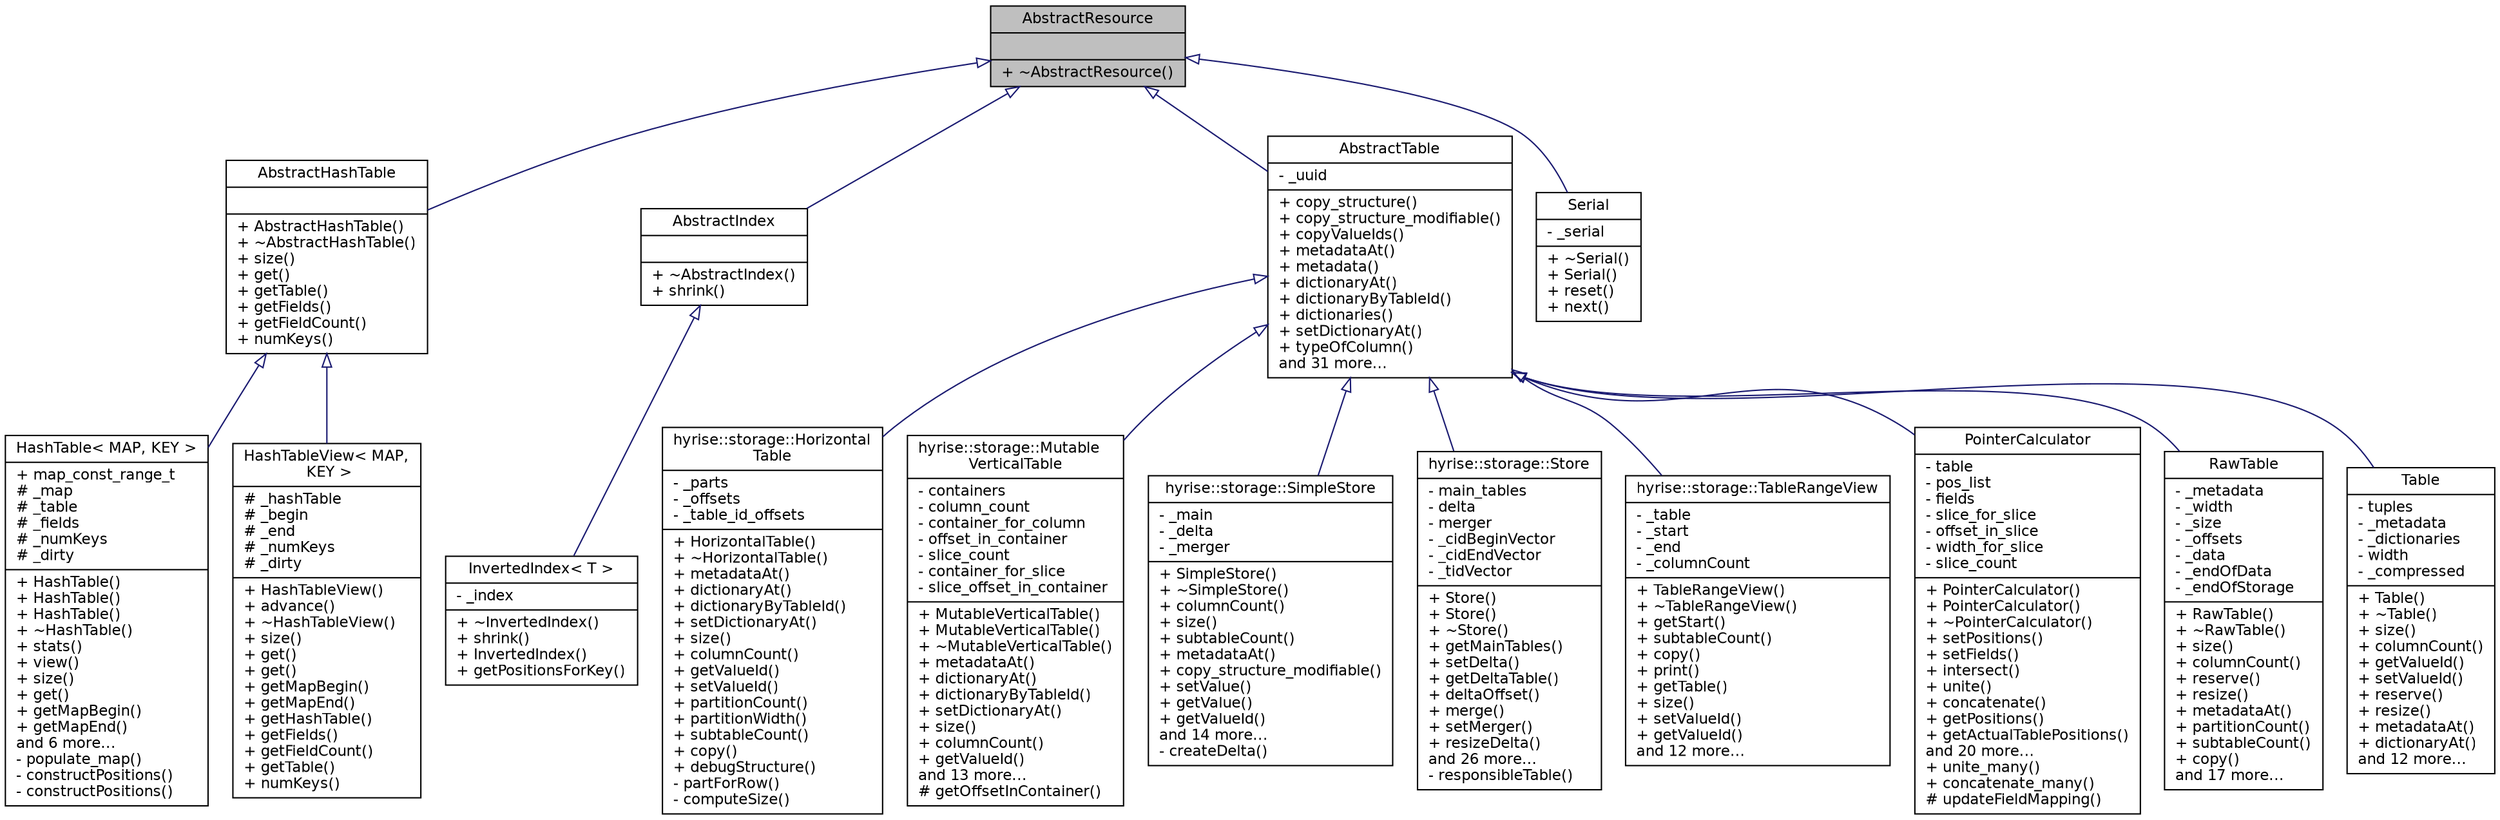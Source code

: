 digraph "AbstractResource"
{
  edge [fontname="Helvetica",fontsize="11",labelfontname="Helvetica",labelfontsize="11"];
  node [fontname="Helvetica",fontsize="11",shape=record];
  Node1 [label="{AbstractResource\n||+ ~AbstractResource()\l}",height=0.2,width=0.4,color="black", fillcolor="grey75", style="filled" fontcolor="black"];
  Node1 -> Node2 [dir="back",color="midnightblue",fontsize="11",style="solid",arrowtail="onormal",fontname="Helvetica"];
  Node2 [label="{AbstractHashTable\n||+ AbstractHashTable()\l+ ~AbstractHashTable()\l+ size()\l+ get()\l+ getTable()\l+ getFields()\l+ getFieldCount()\l+ numKeys()\l}",height=0.2,width=0.4,color="black", fillcolor="white", style="filled",URL="$class_abstract_hash_table.html",tooltip="HashTable that maps table cells&#39; hashed values of arbitrary columns to their rows."];
  Node2 -> Node3 [dir="back",color="midnightblue",fontsize="11",style="solid",arrowtail="onormal",fontname="Helvetica"];
  Node3 [label="{HashTable\< MAP, KEY \>\n|+ map_const_range_t\l# _map\l# _table\l# _fields\l# _numKeys\l# _dirty\l|+ HashTable()\l+ HashTable()\l+ HashTable()\l+ ~HashTable()\l+ stats()\l+ view()\l+ size()\l+ get()\l+ getMapBegin()\l+ getMapEnd()\land 6 more...\l- populate_map()\l- constructPositions()\l- constructPositions()\l}",height=0.2,width=0.4,color="black", fillcolor="white", style="filled",URL="$class_hash_table.html",tooltip="HashTable based on a map; key specifies the key for the given map."];
  Node2 -> Node4 [dir="back",color="midnightblue",fontsize="11",style="solid",arrowtail="onormal",fontname="Helvetica"];
  Node4 [label="{HashTableView\< MAP,\l KEY \>\n|# _hashTable\l# _begin\l# _end\l# _numKeys\l# _dirty\l|+ HashTableView()\l+ advance()\l+ ~HashTableView()\l+ size()\l+ get()\l+ get()\l+ getMapBegin()\l+ getMapEnd()\l+ getHashTable()\l+ getFields()\l+ getFieldCount()\l+ getTable()\l+ numKeys()\l}",height=0.2,width=0.4,color="black", fillcolor="white", style="filled",URL="$class_hash_table_view.html"];
  Node1 -> Node5 [dir="back",color="midnightblue",fontsize="11",style="solid",arrowtail="onormal",fontname="Helvetica"];
  Node5 [label="{AbstractIndex\n||+ ~AbstractIndex()\l+ shrink()\l}",height=0.2,width=0.4,color="black", fillcolor="white", style="filled",URL="$class_abstract_index.html"];
  Node5 -> Node6 [dir="back",color="midnightblue",fontsize="11",style="solid",arrowtail="onormal",fontname="Helvetica"];
  Node6 [label="{InvertedIndex\< T \>\n|- _index\l|+ ~InvertedIndex()\l+ shrink()\l+ InvertedIndex()\l+ getPositionsForKey()\l}",height=0.2,width=0.4,color="black", fillcolor="white", style="filled",URL="$class_inverted_index.html"];
  Node1 -> Node7 [dir="back",color="midnightblue",fontsize="11",style="solid",arrowtail="onormal",fontname="Helvetica"];
  Node7 [label="{AbstractTable\n|- _uuid\l|+ copy_structure()\l+ copy_structure_modifiable()\l+ copyValueIds()\l+ metadataAt()\l+ metadata()\l+ dictionaryAt()\l+ dictionaryByTableId()\l+ dictionaries()\l+ setDictionaryAt()\l+ typeOfColumn()\land 31 more...\l}",height=0.2,width=0.4,color="black", fillcolor="white", style="filled",URL="$class_abstract_table.html"];
  Node7 -> Node8 [dir="back",color="midnightblue",fontsize="11",style="solid",arrowtail="onormal",fontname="Helvetica"];
  Node8 [label="{hyrise::storage::Horizontal\lTable\n|- _parts\l- _offsets\l- _table_id_offsets\l|+ HorizontalTable()\l+ ~HorizontalTable()\l+ metadataAt()\l+ dictionaryAt()\l+ dictionaryByTableId()\l+ setDictionaryAt()\l+ size()\l+ columnCount()\l+ getValueId()\l+ setValueId()\l+ partitionCount()\l+ partitionWidth()\l+ subtableCount()\l+ copy()\l+ debugStructure()\l- partForRow()\l- computeSize()\l}",height=0.2,width=0.4,color="black", fillcolor="white", style="filled",URL="$classhyrise_1_1storage_1_1_horizontal_table.html"];
  Node7 -> Node9 [dir="back",color="midnightblue",fontsize="11",style="solid",arrowtail="onormal",fontname="Helvetica"];
  Node9 [label="{hyrise::storage::Mutable\lVerticalTable\n|- containers\l- column_count\l- container_for_column\l- offset_in_container\l- slice_count\l- container_for_slice\l- slice_offset_in_container\l|+ MutableVerticalTable()\l+ MutableVerticalTable()\l+ ~MutableVerticalTable()\l+ metadataAt()\l+ dictionaryAt()\l+ dictionaryByTableId()\l+ setDictionaryAt()\l+ size()\l+ columnCount()\l+ getValueId()\land 13 more...\l# getOffsetInContainer()\l}",height=0.2,width=0.4,color="black", fillcolor="white", style="filled",URL="$classhyrise_1_1storage_1_1_mutable_vertical_table.html"];
  Node7 -> Node10 [dir="back",color="midnightblue",fontsize="11",style="solid",arrowtail="onormal",fontname="Helvetica"];
  Node10 [label="{hyrise::storage::SimpleStore\n|- _main\l- _delta\l- _merger\l|+ SimpleStore()\l+ ~SimpleStore()\l+ columnCount()\l+ size()\l+ subtableCount()\l+ metadataAt()\l+ copy_structure_modifiable()\l+ setValue()\l+ getValue()\l+ getValueId()\land 14 more...\l- createDelta()\l}",height=0.2,width=0.4,color="black", fillcolor="white", style="filled",URL="$classhyrise_1_1storage_1_1_simple_store.html"];
  Node7 -> Node11 [dir="back",color="midnightblue",fontsize="11",style="solid",arrowtail="onormal",fontname="Helvetica"];
  Node11 [label="{hyrise::storage::Store\n|- main_tables\l- delta\l- merger\l- _cidBeginVector\l- _cidEndVector\l- _tidVector\l|+ Store()\l+ Store()\l+ ~Store()\l+ getMainTables()\l+ setDelta()\l+ getDeltaTable()\l+ deltaOffset()\l+ merge()\l+ setMerger()\l+ resizeDelta()\land 26 more...\l- responsibleTable()\l}",height=0.2,width=0.4,color="black", fillcolor="white", style="filled",URL="$classhyrise_1_1storage_1_1_store.html"];
  Node7 -> Node12 [dir="back",color="midnightblue",fontsize="11",style="solid",arrowtail="onormal",fontname="Helvetica"];
  Node12 [label="{hyrise::storage::TableRangeView\n|- _table\l- _start\l- _end\l- _columnCount\l|+ TableRangeView()\l+ ~TableRangeView()\l+ getStart()\l+ subtableCount()\l+ copy()\l+ print()\l+ getTable()\l+ size()\l+ setValueId()\l+ getValueId()\land 12 more...\l}",height=0.2,width=0.4,color="black", fillcolor="white", style="filled",URL="$classhyrise_1_1storage_1_1_table_range_view.html"];
  Node7 -> Node13 [dir="back",color="midnightblue",fontsize="11",style="solid",arrowtail="onormal",fontname="Helvetica"];
  Node13 [label="{PointerCalculator\n|- table\l- pos_list\l- fields\l- slice_for_slice\l- offset_in_slice\l- width_for_slice\l- slice_count\l|+ PointerCalculator()\l+ PointerCalculator()\l+ ~PointerCalculator()\l+ setPositions()\l+ setFields()\l+ intersect()\l+ unite()\l+ concatenate()\l+ getPositions()\l+ getActualTablePositions()\land 20 more...\l+ unite_many()\l+ concatenate_many()\l# updateFieldMapping()\l}",height=0.2,width=0.4,color="black", fillcolor="white", style="filled",URL="$class_pointer_calculator.html"];
  Node7 -> Node14 [dir="back",color="midnightblue",fontsize="11",style="solid",arrowtail="onormal",fontname="Helvetica"];
  Node14 [label="{RawTable\n|- _metadata\l- _width\l- _size\l- _offsets\l- _data\l- _endOfData\l- _endOfStorage\l|+ RawTable()\l+ ~RawTable()\l+ size()\l+ columnCount()\l+ reserve()\l+ resize()\l+ metadataAt()\l+ partitionCount()\l+ subtableCount()\l+ copy()\land 17 more...\l}",height=0.2,width=0.4,color="black", fillcolor="white", style="filled",URL="$class_raw_table.html"];
  Node7 -> Node15 [dir="back",color="midnightblue",fontsize="11",style="solid",arrowtail="onormal",fontname="Helvetica"];
  Node15 [label="{Table\n|- tuples\l- _metadata\l- _dictionaries\l- width\l- _compressed\l|+ Table()\l+ ~Table()\l+ size()\l+ columnCount()\l+ getValueId()\l+ setValueId()\l+ reserve()\l+ resize()\l+ metadataAt()\l+ dictionaryAt()\land 12 more...\l}",height=0.2,width=0.4,color="black", fillcolor="white", style="filled",URL="$class_table.html"];
  Node1 -> Node16 [dir="back",color="midnightblue",fontsize="11",style="solid",arrowtail="onormal",fontname="Helvetica"];
  Node16 [label="{Serial\n|- _serial\l|+ ~Serial()\l+ Serial()\l+ reset()\l+ next()\l}",height=0.2,width=0.4,color="black", fillcolor="white", style="filled",URL="$class_serial.html",tooltip="A Serial class that can be used to define auto_increment columns for."];
}
